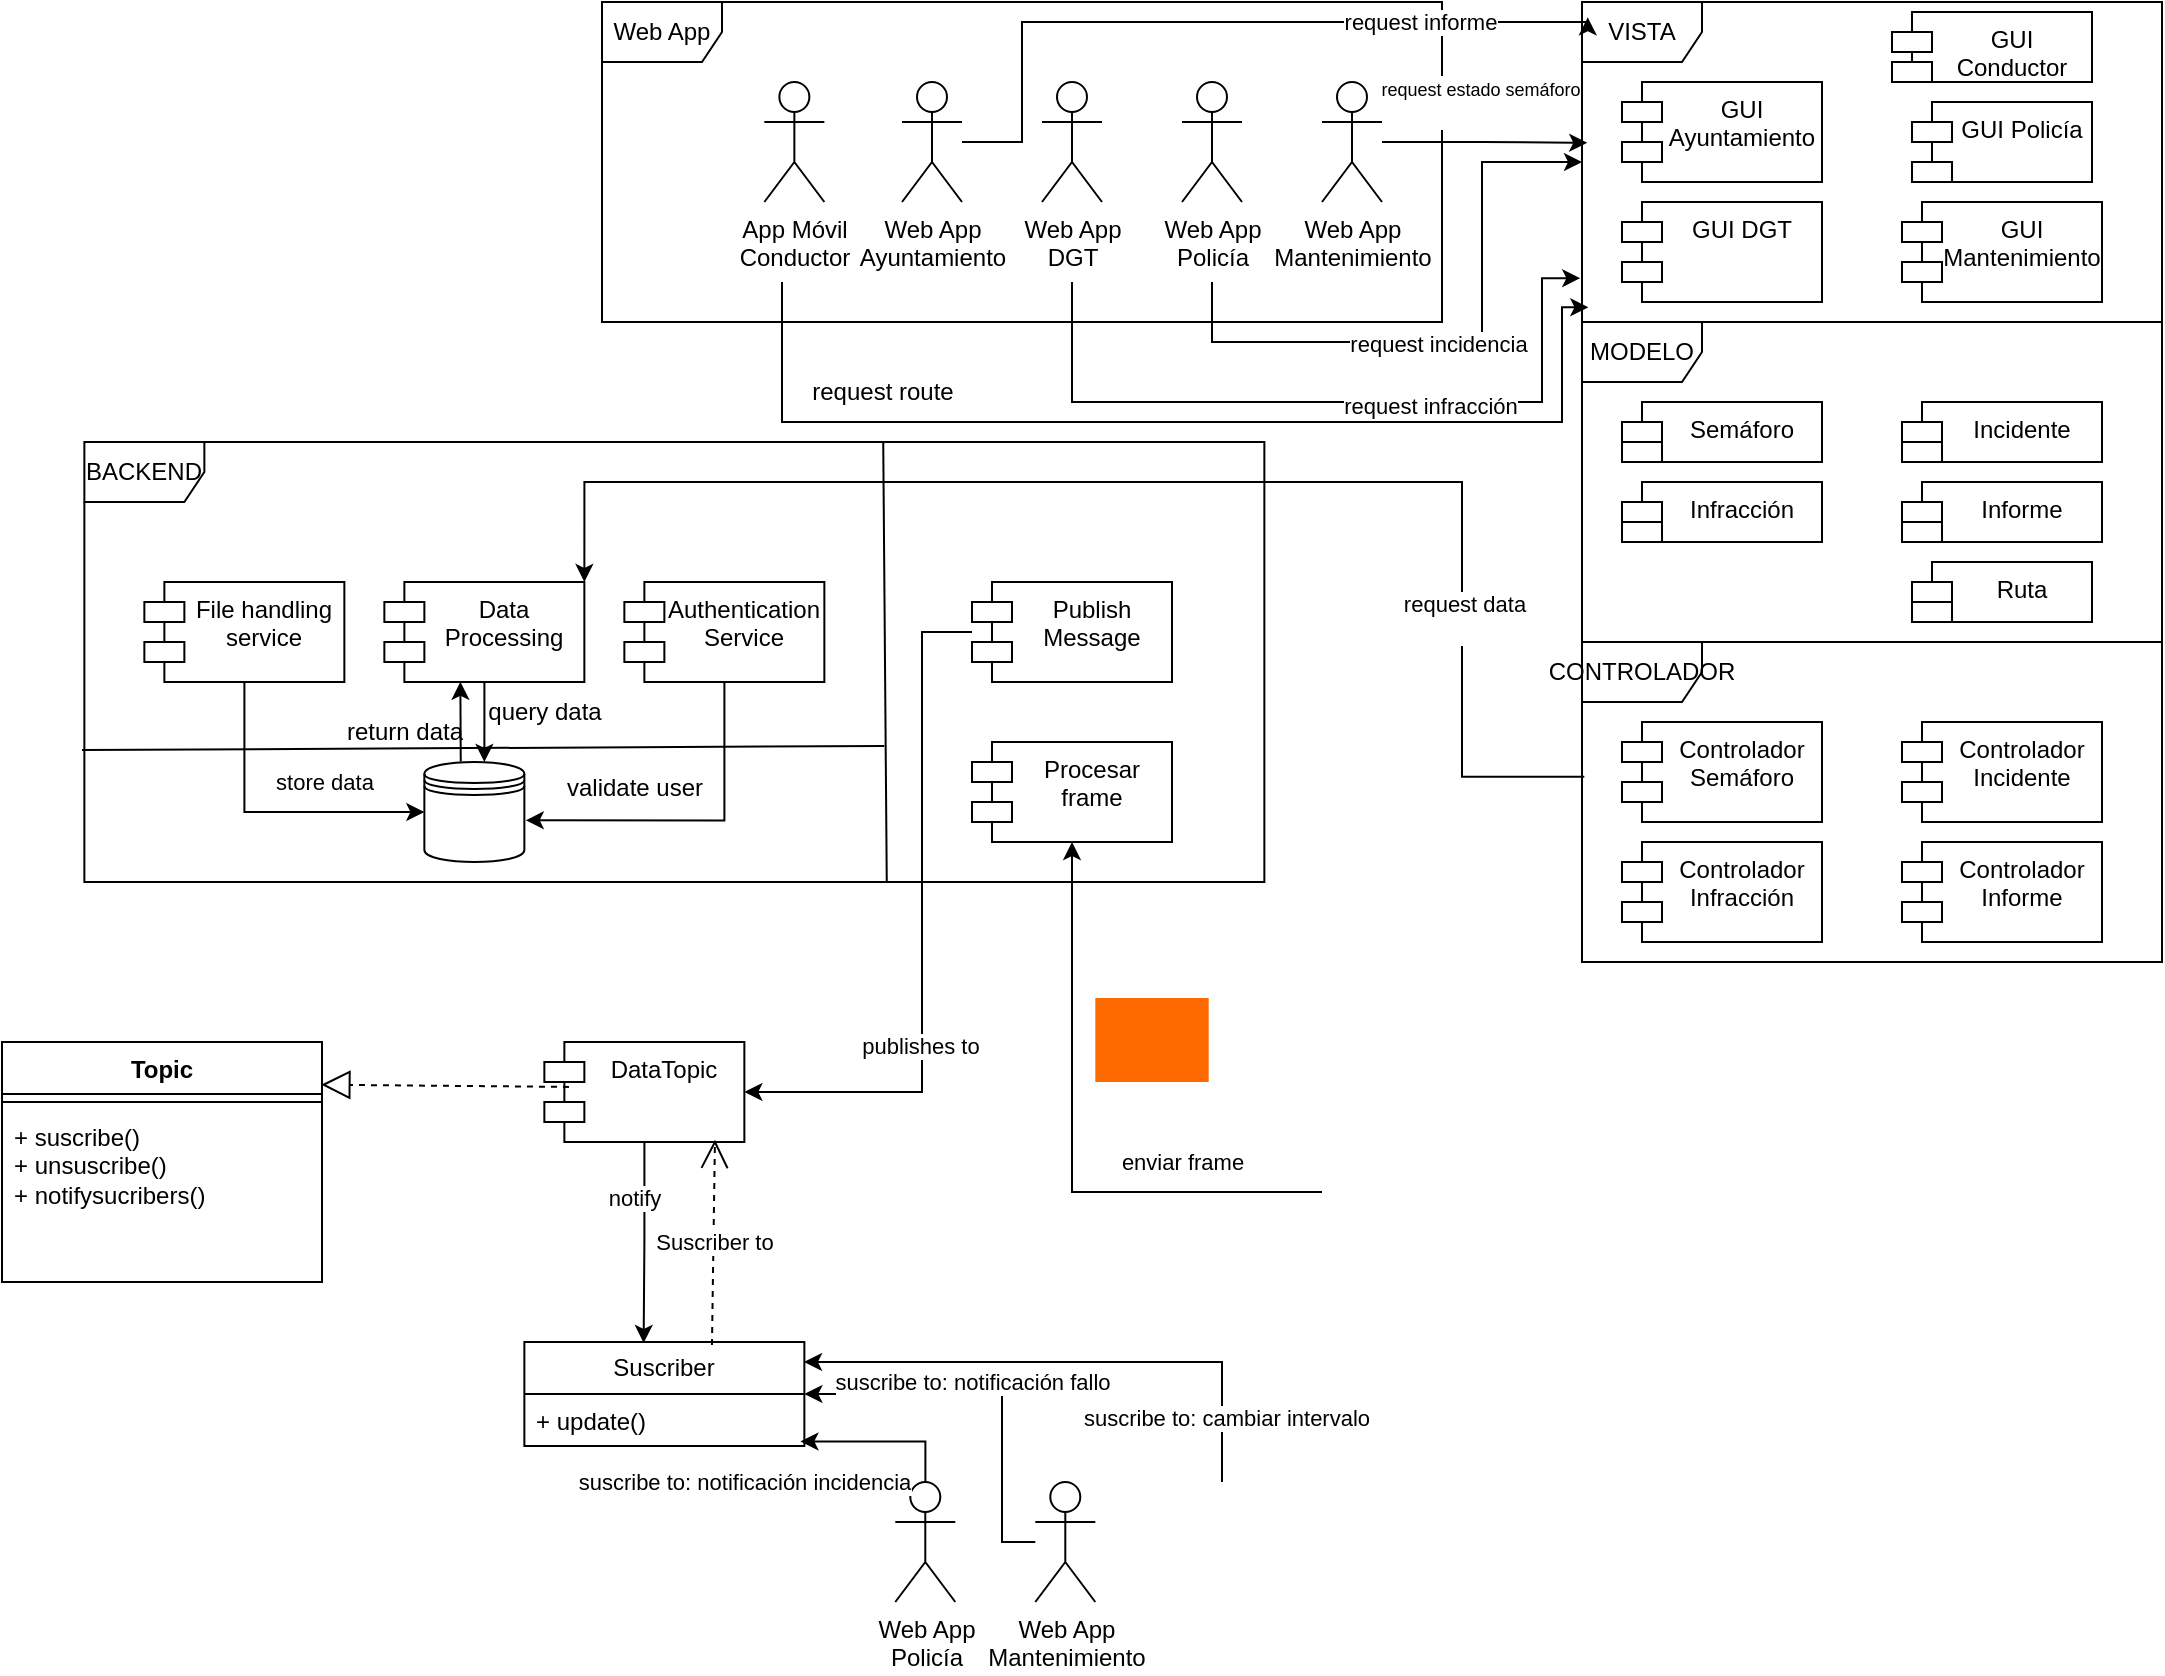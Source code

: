 <mxfile version="26.3.0">
  <diagram name="Página-1" id="xqnQGdiAoh6P3Rl2byHS">
    <mxGraphModel dx="906" dy="490" grid="1" gridSize="10" guides="1" tooltips="1" connect="1" arrows="1" fold="1" page="1" pageScale="1" pageWidth="2339" pageHeight="3300" math="0" shadow="0">
      <root>
        <mxCell id="0" />
        <mxCell id="1" parent="0" />
        <mxCell id="4wHlZmgcgwCyxtwzYmkr-1" value="&lt;div&gt;App Móvil&lt;/div&gt;&lt;div&gt;Conductor&lt;/div&gt;" style="shape=umlActor;verticalLabelPosition=bottom;verticalAlign=top;html=1;outlineConnect=0;" parent="1" vertex="1">
          <mxGeometry x="421.18" y="70" width="30" height="60" as="geometry" />
        </mxCell>
        <mxCell id="4wHlZmgcgwCyxtwzYmkr-2" value="&lt;div&gt;Web App&lt;/div&gt;&lt;div&gt;Mantenimiento&lt;/div&gt;" style="shape=umlActor;verticalLabelPosition=bottom;verticalAlign=top;html=1;outlineConnect=0;" parent="1" vertex="1">
          <mxGeometry x="700" y="70" width="30" height="60" as="geometry" />
        </mxCell>
        <mxCell id="4wHlZmgcgwCyxtwzYmkr-3" value="&lt;div&gt;Web App&lt;/div&gt;&lt;div&gt;DGT&lt;/div&gt;" style="shape=umlActor;verticalLabelPosition=bottom;verticalAlign=top;html=1;outlineConnect=0;" parent="1" vertex="1">
          <mxGeometry x="560" y="70" width="30" height="60" as="geometry" />
        </mxCell>
        <mxCell id="4wHlZmgcgwCyxtwzYmkr-53" style="edgeStyle=orthogonalEdgeStyle;rounded=0;orthogonalLoop=1;jettySize=auto;html=1;" parent="1" target="4wHlZmgcgwCyxtwzYmkr-41" edge="1">
          <mxGeometry relative="1" as="geometry">
            <mxPoint x="645" y="170" as="sourcePoint" />
            <Array as="points">
              <mxPoint x="645" y="200" />
              <mxPoint x="780" y="200" />
              <mxPoint x="780" y="110" />
            </Array>
          </mxGeometry>
        </mxCell>
        <mxCell id="4wHlZmgcgwCyxtwzYmkr-55" value="request incidencia" style="edgeLabel;html=1;align=center;verticalAlign=middle;resizable=0;points=[];" parent="4wHlZmgcgwCyxtwzYmkr-53" vertex="1" connectable="0">
          <mxGeometry x="-0.066" y="-1" relative="1" as="geometry">
            <mxPoint as="offset" />
          </mxGeometry>
        </mxCell>
        <mxCell id="4wHlZmgcgwCyxtwzYmkr-4" value="&lt;div&gt;Web App &lt;br&gt;&lt;/div&gt;&lt;div&gt;Policía&lt;/div&gt;" style="shape=umlActor;verticalLabelPosition=bottom;verticalAlign=top;html=1;outlineConnect=0;" parent="1" vertex="1">
          <mxGeometry x="630" y="70" width="30" height="60" as="geometry" />
        </mxCell>
        <mxCell id="4wHlZmgcgwCyxtwzYmkr-6" value="&lt;div&gt;Web App&lt;/div&gt;&lt;div&gt;Ayuntamiento&lt;/div&gt;" style="shape=umlActor;verticalLabelPosition=bottom;verticalAlign=top;html=1;outlineConnect=0;" parent="1" vertex="1">
          <mxGeometry x="490" y="70" width="30" height="60" as="geometry" />
        </mxCell>
        <mxCell id="4wHlZmgcgwCyxtwzYmkr-12" value="&lt;div&gt;BACKEND&lt;/div&gt;" style="shape=umlFrame;whiteSpace=wrap;html=1;pointerEvents=0;" parent="1" vertex="1">
          <mxGeometry x="81.18" y="250" width="590" height="220" as="geometry" />
        </mxCell>
        <mxCell id="4wHlZmgcgwCyxtwzYmkr-13" value="" style="endArrow=none;html=1;rounded=0;exitX=-0.002;exitY=0.7;exitDx=0;exitDy=0;exitPerimeter=0;" parent="1" source="4wHlZmgcgwCyxtwzYmkr-12" edge="1">
          <mxGeometry width="50" height="50" relative="1" as="geometry">
            <mxPoint x="471.18" y="350" as="sourcePoint" />
            <mxPoint x="481.18" y="402" as="targetPoint" />
          </mxGeometry>
        </mxCell>
        <mxCell id="4wHlZmgcgwCyxtwzYmkr-14" value="" style="endArrow=none;html=1;rounded=0;entryX=0.677;entryY=-0.002;entryDx=0;entryDy=0;entryPerimeter=0;exitX=0.68;exitY=0.998;exitDx=0;exitDy=0;exitPerimeter=0;" parent="1" source="4wHlZmgcgwCyxtwzYmkr-12" target="4wHlZmgcgwCyxtwzYmkr-12" edge="1">
          <mxGeometry width="50" height="50" relative="1" as="geometry">
            <mxPoint x="471.18" y="350" as="sourcePoint" />
            <mxPoint x="521.18" y="300" as="targetPoint" />
          </mxGeometry>
        </mxCell>
        <mxCell id="4wHlZmgcgwCyxtwzYmkr-15" value="" style="shape=datastore;whiteSpace=wrap;html=1;" parent="1" vertex="1">
          <mxGeometry x="251.18" y="410" width="50" height="50" as="geometry" />
        </mxCell>
        <mxCell id="4wHlZmgcgwCyxtwzYmkr-17" value="&lt;div&gt;Web App&lt;/div&gt;" style="shape=umlFrame;whiteSpace=wrap;html=1;pointerEvents=0;" parent="1" vertex="1">
          <mxGeometry x="340" y="30" width="420" height="160" as="geometry" />
        </mxCell>
        <mxCell id="4wHlZmgcgwCyxtwzYmkr-20" value="Data Processing" style="shape=module;align=left;spacingLeft=20;align=center;verticalAlign=top;whiteSpace=wrap;html=1;" parent="1" vertex="1">
          <mxGeometry x="231.18" y="320" width="100" height="50" as="geometry" />
        </mxCell>
        <mxCell id="4wHlZmgcgwCyxtwzYmkr-32" style="edgeStyle=orthogonalEdgeStyle;rounded=0;orthogonalLoop=1;jettySize=auto;html=1;entryX=0;entryY=0.5;entryDx=0;entryDy=0;" parent="1" source="4wHlZmgcgwCyxtwzYmkr-21" target="4wHlZmgcgwCyxtwzYmkr-15" edge="1">
          <mxGeometry relative="1" as="geometry">
            <Array as="points">
              <mxPoint x="161.18" y="435" />
            </Array>
          </mxGeometry>
        </mxCell>
        <mxCell id="4wHlZmgcgwCyxtwzYmkr-33" value="store data" style="edgeLabel;html=1;align=center;verticalAlign=middle;resizable=0;points=[];" parent="4wHlZmgcgwCyxtwzYmkr-32" vertex="1" connectable="0">
          <mxGeometry x="0.032" relative="1" as="geometry">
            <mxPoint x="25" y="-15" as="offset" />
          </mxGeometry>
        </mxCell>
        <mxCell id="4wHlZmgcgwCyxtwzYmkr-21" value="File handling service" style="shape=module;align=left;spacingLeft=20;align=center;verticalAlign=top;whiteSpace=wrap;html=1;" parent="1" vertex="1">
          <mxGeometry x="111.18" y="320" width="100" height="50" as="geometry" />
        </mxCell>
        <mxCell id="4wHlZmgcgwCyxtwzYmkr-22" value="&lt;div&gt;Authentication&lt;/div&gt;&lt;div&gt;Service&lt;/div&gt;" style="shape=module;align=left;spacingLeft=20;align=center;verticalAlign=top;whiteSpace=wrap;html=1;" parent="1" vertex="1">
          <mxGeometry x="351.18" y="320" width="100" height="50" as="geometry" />
        </mxCell>
        <mxCell id="4wHlZmgcgwCyxtwzYmkr-25" style="edgeStyle=orthogonalEdgeStyle;rounded=0;orthogonalLoop=1;jettySize=auto;html=1;entryX=0.011;entryY=0.954;entryDx=0;entryDy=0;entryPerimeter=0;" parent="1" target="4wHlZmgcgwCyxtwzYmkr-41" edge="1">
          <mxGeometry relative="1" as="geometry">
            <mxPoint x="430" y="170" as="sourcePoint" />
            <mxPoint x="320" y="290" as="targetPoint" />
            <Array as="points">
              <mxPoint x="430" y="240" />
              <mxPoint x="820" y="240" />
              <mxPoint x="820" y="183" />
            </Array>
          </mxGeometry>
        </mxCell>
        <mxCell id="4wHlZmgcgwCyxtwzYmkr-29" value="request route" style="text;html=1;align=center;verticalAlign=middle;resizable=0;points=[];autosize=1;strokeColor=none;fillColor=none;" parent="1" vertex="1">
          <mxGeometry x="435" y="210" width="90" height="30" as="geometry" />
        </mxCell>
        <mxCell id="4wHlZmgcgwCyxtwzYmkr-34" style="edgeStyle=orthogonalEdgeStyle;rounded=0;orthogonalLoop=1;jettySize=auto;html=1;" parent="1" source="4wHlZmgcgwCyxtwzYmkr-20" edge="1">
          <mxGeometry relative="1" as="geometry">
            <mxPoint x="281.18" y="410" as="targetPoint" />
          </mxGeometry>
        </mxCell>
        <mxCell id="4wHlZmgcgwCyxtwzYmkr-35" value="query data" style="text;html=1;align=center;verticalAlign=middle;resizable=0;points=[];autosize=1;strokeColor=none;fillColor=none;" parent="1" vertex="1">
          <mxGeometry x="271.18" y="370" width="80" height="30" as="geometry" />
        </mxCell>
        <mxCell id="4wHlZmgcgwCyxtwzYmkr-36" style="edgeStyle=orthogonalEdgeStyle;rounded=0;orthogonalLoop=1;jettySize=auto;html=1;entryX=0.38;entryY=0.998;entryDx=0;entryDy=0;entryPerimeter=0;exitX=0.364;exitY=-0.005;exitDx=0;exitDy=0;exitPerimeter=0;" parent="1" source="4wHlZmgcgwCyxtwzYmkr-15" target="4wHlZmgcgwCyxtwzYmkr-20" edge="1">
          <mxGeometry relative="1" as="geometry" />
        </mxCell>
        <mxCell id="4wHlZmgcgwCyxtwzYmkr-38" value="return data" style="text;html=1;align=center;verticalAlign=middle;resizable=0;points=[];autosize=1;strokeColor=none;fillColor=none;" parent="1" vertex="1">
          <mxGeometry x="201.18" y="380" width="80" height="30" as="geometry" />
        </mxCell>
        <mxCell id="4wHlZmgcgwCyxtwzYmkr-39" style="edgeStyle=orthogonalEdgeStyle;rounded=0;orthogonalLoop=1;jettySize=auto;html=1;entryX=1.014;entryY=0.583;entryDx=0;entryDy=0;entryPerimeter=0;" parent="1" source="4wHlZmgcgwCyxtwzYmkr-22" target="4wHlZmgcgwCyxtwzYmkr-15" edge="1">
          <mxGeometry relative="1" as="geometry">
            <Array as="points">
              <mxPoint x="401.18" y="439" />
            </Array>
          </mxGeometry>
        </mxCell>
        <mxCell id="4wHlZmgcgwCyxtwzYmkr-40" value="&lt;div&gt;validate user&lt;/div&gt;&lt;div&gt;&lt;br&gt;&lt;/div&gt;" style="text;html=1;align=center;verticalAlign=middle;resizable=0;points=[];autosize=1;strokeColor=none;fillColor=none;" parent="1" vertex="1">
          <mxGeometry x="311.18" y="410" width="90" height="40" as="geometry" />
        </mxCell>
        <mxCell id="4wHlZmgcgwCyxtwzYmkr-41" value="VISTA" style="shape=umlFrame;whiteSpace=wrap;html=1;pointerEvents=0;" parent="1" vertex="1">
          <mxGeometry x="830" y="30" width="290" height="160" as="geometry" />
        </mxCell>
        <mxCell id="4wHlZmgcgwCyxtwzYmkr-42" value="MODELO" style="shape=umlFrame;whiteSpace=wrap;html=1;pointerEvents=0;" parent="1" vertex="1">
          <mxGeometry x="830" y="190" width="290" height="160" as="geometry" />
        </mxCell>
        <mxCell id="4wHlZmgcgwCyxtwzYmkr-50" style="edgeStyle=orthogonalEdgeStyle;rounded=0;orthogonalLoop=1;jettySize=auto;html=1;entryX=1;entryY=0;entryDx=0;entryDy=0;exitX=0.004;exitY=0.421;exitDx=0;exitDy=0;exitPerimeter=0;" parent="1" source="4wHlZmgcgwCyxtwzYmkr-43" target="4wHlZmgcgwCyxtwzYmkr-20" edge="1">
          <mxGeometry relative="1" as="geometry">
            <Array as="points">
              <mxPoint x="770" y="417" />
              <mxPoint x="770" y="270" />
              <mxPoint x="331" y="270" />
            </Array>
          </mxGeometry>
        </mxCell>
        <mxCell id="4wHlZmgcgwCyxtwzYmkr-51" value="&lt;div&gt;request data&lt;/div&gt;&lt;div&gt;&lt;br&gt;&lt;/div&gt;" style="edgeLabel;html=1;align=center;verticalAlign=middle;resizable=0;points=[];" parent="4wHlZmgcgwCyxtwzYmkr-50" vertex="1" connectable="0">
          <mxGeometry x="-0.505" y="-1" relative="1" as="geometry">
            <mxPoint y="32" as="offset" />
          </mxGeometry>
        </mxCell>
        <mxCell id="4wHlZmgcgwCyxtwzYmkr-43" value="CONTROLADOR" style="shape=umlFrame;whiteSpace=wrap;html=1;pointerEvents=0;" parent="1" vertex="1">
          <mxGeometry x="830" y="350" width="290" height="160" as="geometry" />
        </mxCell>
        <mxCell id="4wHlZmgcgwCyxtwzYmkr-44" value="GUI Ayuntamiento" style="shape=module;align=left;spacingLeft=20;align=center;verticalAlign=top;whiteSpace=wrap;html=1;" parent="1" vertex="1">
          <mxGeometry x="850" y="70" width="100" height="50" as="geometry" />
        </mxCell>
        <mxCell id="4wHlZmgcgwCyxtwzYmkr-45" value="GUI Policía" style="shape=module;align=left;spacingLeft=20;align=center;verticalAlign=top;whiteSpace=wrap;html=1;" parent="1" vertex="1">
          <mxGeometry x="995" y="80" width="90" height="40" as="geometry" />
        </mxCell>
        <mxCell id="4wHlZmgcgwCyxtwzYmkr-46" value="GUI DGT" style="shape=module;align=left;spacingLeft=20;align=center;verticalAlign=top;whiteSpace=wrap;html=1;" parent="1" vertex="1">
          <mxGeometry x="850" y="130" width="100" height="50" as="geometry" />
        </mxCell>
        <mxCell id="4wHlZmgcgwCyxtwzYmkr-47" value="&lt;div&gt;GUI Mantenimiento&lt;/div&gt;" style="shape=module;align=left;spacingLeft=20;align=center;verticalAlign=top;whiteSpace=wrap;html=1;" parent="1" vertex="1">
          <mxGeometry x="990" y="130" width="100" height="50" as="geometry" />
        </mxCell>
        <mxCell id="4wHlZmgcgwCyxtwzYmkr-49" style="edgeStyle=orthogonalEdgeStyle;rounded=0;orthogonalLoop=1;jettySize=auto;html=1;entryX=0.009;entryY=0.44;entryDx=0;entryDy=0;entryPerimeter=0;" parent="1" source="4wHlZmgcgwCyxtwzYmkr-2" target="4wHlZmgcgwCyxtwzYmkr-41" edge="1">
          <mxGeometry relative="1" as="geometry" />
        </mxCell>
        <mxCell id="4wHlZmgcgwCyxtwzYmkr-52" value="&lt;div&gt;&lt;font style=&quot;font-size: 9px;&quot;&gt;request estado semáforo&lt;/font&gt;&lt;/div&gt;&lt;div&gt;&lt;font style=&quot;font-size: 9px;&quot;&gt;&lt;br&gt;&lt;/font&gt;&lt;/div&gt;" style="edgeLabel;html=1;align=center;verticalAlign=middle;resizable=0;points=[];" parent="4wHlZmgcgwCyxtwzYmkr-49" vertex="1" connectable="0">
          <mxGeometry x="-0.19" relative="1" as="geometry">
            <mxPoint x="7" y="-20" as="offset" />
          </mxGeometry>
        </mxCell>
        <mxCell id="4wHlZmgcgwCyxtwzYmkr-56" style="edgeStyle=orthogonalEdgeStyle;rounded=0;orthogonalLoop=1;jettySize=auto;html=1;entryX=-0.003;entryY=0.863;entryDx=0;entryDy=0;entryPerimeter=0;" parent="1" target="4wHlZmgcgwCyxtwzYmkr-41" edge="1">
          <mxGeometry relative="1" as="geometry">
            <mxPoint x="575" y="170" as="sourcePoint" />
            <Array as="points">
              <mxPoint x="575" y="230" />
              <mxPoint x="810" y="230" />
              <mxPoint x="810" y="168" />
            </Array>
          </mxGeometry>
        </mxCell>
        <mxCell id="4wHlZmgcgwCyxtwzYmkr-57" value="request infracción" style="edgeLabel;html=1;align=center;verticalAlign=middle;resizable=0;points=[];" parent="4wHlZmgcgwCyxtwzYmkr-56" vertex="1" connectable="0">
          <mxGeometry x="0.269" y="-2" relative="1" as="geometry">
            <mxPoint as="offset" />
          </mxGeometry>
        </mxCell>
        <mxCell id="4wHlZmgcgwCyxtwzYmkr-58" style="edgeStyle=orthogonalEdgeStyle;rounded=0;orthogonalLoop=1;jettySize=auto;html=1;entryX=0.01;entryY=0.048;entryDx=0;entryDy=0;entryPerimeter=0;" parent="1" source="4wHlZmgcgwCyxtwzYmkr-6" target="4wHlZmgcgwCyxtwzYmkr-41" edge="1">
          <mxGeometry relative="1" as="geometry">
            <Array as="points">
              <mxPoint x="550" y="100" />
              <mxPoint x="550" y="40" />
              <mxPoint x="833" y="40" />
            </Array>
          </mxGeometry>
        </mxCell>
        <mxCell id="4wHlZmgcgwCyxtwzYmkr-59" value="request informe" style="edgeLabel;html=1;align=center;verticalAlign=middle;resizable=0;points=[];" parent="4wHlZmgcgwCyxtwzYmkr-58" vertex="1" connectable="0">
          <mxGeometry x="0.54" relative="1" as="geometry">
            <mxPoint as="offset" />
          </mxGeometry>
        </mxCell>
        <mxCell id="4wHlZmgcgwCyxtwzYmkr-60" value="Semáforo" style="shape=module;align=left;spacingLeft=20;align=center;verticalAlign=top;whiteSpace=wrap;html=1;" parent="1" vertex="1">
          <mxGeometry x="850" y="230" width="100" height="30" as="geometry" />
        </mxCell>
        <mxCell id="4wHlZmgcgwCyxtwzYmkr-61" value="Incidente" style="shape=module;align=left;spacingLeft=20;align=center;verticalAlign=top;whiteSpace=wrap;html=1;" parent="1" vertex="1">
          <mxGeometry x="990" y="230" width="100" height="30" as="geometry" />
        </mxCell>
        <mxCell id="4wHlZmgcgwCyxtwzYmkr-62" value="Infracción" style="shape=module;align=left;spacingLeft=20;align=center;verticalAlign=top;whiteSpace=wrap;html=1;" parent="1" vertex="1">
          <mxGeometry x="850" y="270" width="100" height="30" as="geometry" />
        </mxCell>
        <mxCell id="4wHlZmgcgwCyxtwzYmkr-63" value="Informe" style="shape=module;align=left;spacingLeft=20;align=center;verticalAlign=top;whiteSpace=wrap;html=1;" parent="1" vertex="1">
          <mxGeometry x="990" y="270" width="100" height="30" as="geometry" />
        </mxCell>
        <mxCell id="4wHlZmgcgwCyxtwzYmkr-64" value="&lt;div&gt;Controlador&lt;/div&gt;&lt;div&gt;Semáforo&lt;/div&gt;" style="shape=module;align=left;spacingLeft=20;align=center;verticalAlign=top;whiteSpace=wrap;html=1;" parent="1" vertex="1">
          <mxGeometry x="850" y="390" width="100" height="50" as="geometry" />
        </mxCell>
        <mxCell id="4wHlZmgcgwCyxtwzYmkr-65" value="&lt;div&gt;Controlador&lt;/div&gt;&lt;div&gt;Incidente&lt;/div&gt;" style="shape=module;align=left;spacingLeft=20;align=center;verticalAlign=top;whiteSpace=wrap;html=1;" parent="1" vertex="1">
          <mxGeometry x="990" y="390" width="100" height="50" as="geometry" />
        </mxCell>
        <mxCell id="4wHlZmgcgwCyxtwzYmkr-66" value="Controlador&lt;div&gt;Infracción&lt;/div&gt;" style="shape=module;align=left;spacingLeft=20;align=center;verticalAlign=top;whiteSpace=wrap;html=1;" parent="1" vertex="1">
          <mxGeometry x="850" y="450" width="100" height="50" as="geometry" />
        </mxCell>
        <mxCell id="4wHlZmgcgwCyxtwzYmkr-67" value="&lt;div&gt;Controlador&lt;/div&gt;&lt;div&gt;Informe&lt;/div&gt;" style="shape=module;align=left;spacingLeft=20;align=center;verticalAlign=top;whiteSpace=wrap;html=1;" parent="1" vertex="1">
          <mxGeometry x="990" y="450" width="100" height="50" as="geometry" />
        </mxCell>
        <mxCell id="4wHlZmgcgwCyxtwzYmkr-72" style="edgeStyle=orthogonalEdgeStyle;rounded=0;orthogonalLoop=1;jettySize=auto;html=1;" parent="1" source="4wHlZmgcgwCyxtwzYmkr-68" target="4wHlZmgcgwCyxtwzYmkr-71" edge="1">
          <mxGeometry relative="1" as="geometry" />
        </mxCell>
        <mxCell id="4wHlZmgcgwCyxtwzYmkr-74" value="enviar frame" style="edgeLabel;html=1;align=center;verticalAlign=middle;resizable=0;points=[];" parent="4wHlZmgcgwCyxtwzYmkr-72" vertex="1" connectable="0">
          <mxGeometry x="-0.458" y="-3" relative="1" as="geometry">
            <mxPoint x="11" y="-12" as="offset" />
          </mxGeometry>
        </mxCell>
        <mxCell id="4wHlZmgcgwCyxtwzYmkr-68" value="" style="shape=image;html=1;verticalAlign=top;verticalLabelPosition=bottom;labelBackgroundColor=#ffffff;imageAspect=0;aspect=fixed;image=https://cdn1.iconfinder.com/data/icons/DarkGlass_Reworked/128x128/apps/daemons.png" parent="1" vertex="1">
          <mxGeometry x="700" y="570" width="110" height="110" as="geometry" />
        </mxCell>
        <mxCell id="4wHlZmgcgwCyxtwzYmkr-71" value="Procesar frame" style="shape=module;align=left;spacingLeft=20;align=center;verticalAlign=top;whiteSpace=wrap;html=1;" parent="1" vertex="1">
          <mxGeometry x="525" y="400" width="100" height="50" as="geometry" />
        </mxCell>
        <mxCell id="4wHlZmgcgwCyxtwzYmkr-73" value="" style="points=[];aspect=fixed;html=1;align=center;shadow=0;dashed=0;fillColor=#FF6A00;strokeColor=none;shape=mxgraph.alibaba_cloud.kafka;" parent="1" vertex="1">
          <mxGeometry x="586.65" y="528" width="56.7" height="42" as="geometry" />
        </mxCell>
        <mxCell id="4wHlZmgcgwCyxtwzYmkr-77" value="DataTopic" style="shape=module;align=left;spacingLeft=20;align=center;verticalAlign=top;whiteSpace=wrap;html=1;" parent="1" vertex="1">
          <mxGeometry x="311.18" y="550" width="100" height="50" as="geometry" />
        </mxCell>
        <mxCell id="4wHlZmgcgwCyxtwzYmkr-79" style="edgeStyle=orthogonalEdgeStyle;rounded=0;orthogonalLoop=1;jettySize=auto;html=1;entryX=1;entryY=0.5;entryDx=0;entryDy=0;" parent="1" source="4wHlZmgcgwCyxtwzYmkr-78" target="4wHlZmgcgwCyxtwzYmkr-77" edge="1">
          <mxGeometry relative="1" as="geometry">
            <Array as="points">
              <mxPoint x="500" y="345" />
              <mxPoint x="500" y="575" />
            </Array>
          </mxGeometry>
        </mxCell>
        <mxCell id="4wHlZmgcgwCyxtwzYmkr-80" value="publishes to" style="edgeLabel;html=1;align=center;verticalAlign=middle;resizable=0;points=[];" parent="4wHlZmgcgwCyxtwzYmkr-79" vertex="1" connectable="0">
          <mxGeometry x="0.348" y="-1" relative="1" as="geometry">
            <mxPoint as="offset" />
          </mxGeometry>
        </mxCell>
        <mxCell id="4wHlZmgcgwCyxtwzYmkr-78" value="Publish Message" style="shape=module;align=left;spacingLeft=20;align=center;verticalAlign=top;whiteSpace=wrap;html=1;" parent="1" vertex="1">
          <mxGeometry x="525" y="320" width="100" height="50" as="geometry" />
        </mxCell>
        <mxCell id="4wHlZmgcgwCyxtwzYmkr-82" value="Topic" style="swimlane;fontStyle=1;align=center;verticalAlign=top;childLayout=stackLayout;horizontal=1;startSize=26;horizontalStack=0;resizeParent=1;resizeParentMax=0;resizeLast=0;collapsible=1;marginBottom=0;whiteSpace=wrap;html=1;" parent="1" vertex="1">
          <mxGeometry x="40" y="550" width="160" height="120" as="geometry" />
        </mxCell>
        <mxCell id="4wHlZmgcgwCyxtwzYmkr-84" value="" style="line;strokeWidth=1;fillColor=none;align=left;verticalAlign=middle;spacingTop=-1;spacingLeft=3;spacingRight=3;rotatable=0;labelPosition=right;points=[];portConstraint=eastwest;strokeColor=inherit;" parent="4wHlZmgcgwCyxtwzYmkr-82" vertex="1">
          <mxGeometry y="26" width="160" height="8" as="geometry" />
        </mxCell>
        <mxCell id="4wHlZmgcgwCyxtwzYmkr-85" value="&lt;div&gt;+ suscribe()&lt;/div&gt;&lt;div&gt;+ unsuscribe()&lt;/div&gt;&lt;div&gt;+ notifysucribers()&lt;/div&gt;" style="text;strokeColor=none;fillColor=none;align=left;verticalAlign=top;spacingLeft=4;spacingRight=4;overflow=hidden;rotatable=0;points=[[0,0.5],[1,0.5]];portConstraint=eastwest;whiteSpace=wrap;html=1;" parent="4wHlZmgcgwCyxtwzYmkr-82" vertex="1">
          <mxGeometry y="34" width="160" height="86" as="geometry" />
        </mxCell>
        <mxCell id="4wHlZmgcgwCyxtwzYmkr-87" value="" style="endArrow=block;dashed=1;endFill=0;endSize=12;html=1;rounded=0;exitX=0.123;exitY=0.449;exitDx=0;exitDy=0;exitPerimeter=0;entryX=0.998;entryY=0.178;entryDx=0;entryDy=0;entryPerimeter=0;" parent="1" source="4wHlZmgcgwCyxtwzYmkr-77" target="4wHlZmgcgwCyxtwzYmkr-82" edge="1">
          <mxGeometry width="160" relative="1" as="geometry">
            <mxPoint x="630" y="430" as="sourcePoint" />
            <mxPoint x="210" y="571" as="targetPoint" />
          </mxGeometry>
        </mxCell>
        <mxCell id="4wHlZmgcgwCyxtwzYmkr-88" value="Suscriber" style="swimlane;fontStyle=0;childLayout=stackLayout;horizontal=1;startSize=26;fillColor=none;horizontalStack=0;resizeParent=1;resizeParentMax=0;resizeLast=0;collapsible=1;marginBottom=0;whiteSpace=wrap;html=1;" parent="1" vertex="1">
          <mxGeometry x="301.18" y="700" width="140" height="52" as="geometry" />
        </mxCell>
        <mxCell id="4wHlZmgcgwCyxtwzYmkr-89" value="+ update()" style="text;strokeColor=none;fillColor=none;align=left;verticalAlign=top;spacingLeft=4;spacingRight=4;overflow=hidden;rotatable=0;points=[[0,0.5],[1,0.5]];portConstraint=eastwest;whiteSpace=wrap;html=1;" parent="4wHlZmgcgwCyxtwzYmkr-88" vertex="1">
          <mxGeometry y="26" width="140" height="26" as="geometry" />
        </mxCell>
        <mxCell id="4wHlZmgcgwCyxtwzYmkr-92" style="edgeStyle=orthogonalEdgeStyle;rounded=0;orthogonalLoop=1;jettySize=auto;html=1;entryX=0.426;entryY=0.009;entryDx=0;entryDy=0;entryPerimeter=0;" parent="1" source="4wHlZmgcgwCyxtwzYmkr-77" target="4wHlZmgcgwCyxtwzYmkr-88" edge="1">
          <mxGeometry relative="1" as="geometry" />
        </mxCell>
        <mxCell id="4wHlZmgcgwCyxtwzYmkr-93" value="notify" style="edgeLabel;html=1;align=center;verticalAlign=middle;resizable=0;points=[];" parent="4wHlZmgcgwCyxtwzYmkr-92" vertex="1" connectable="0">
          <mxGeometry x="-0.081" y="-5" relative="1" as="geometry">
            <mxPoint y="-19" as="offset" />
          </mxGeometry>
        </mxCell>
        <mxCell id="4wHlZmgcgwCyxtwzYmkr-94" value="Suscriber to" style="endArrow=open;endSize=12;dashed=1;html=1;rounded=0;exitX=0.67;exitY=0.029;exitDx=0;exitDy=0;entryX=0.853;entryY=0.978;entryDx=0;entryDy=0;entryPerimeter=0;exitPerimeter=0;" parent="1" source="4wHlZmgcgwCyxtwzYmkr-88" target="4wHlZmgcgwCyxtwzYmkr-77" edge="1">
          <mxGeometry width="160" relative="1" as="geometry">
            <mxPoint x="630" y="430" as="sourcePoint" />
            <mxPoint x="790" y="430" as="targetPoint" />
          </mxGeometry>
        </mxCell>
        <mxCell id="4wHlZmgcgwCyxtwzYmkr-101" style="edgeStyle=orthogonalEdgeStyle;rounded=0;orthogonalLoop=1;jettySize=auto;html=1;entryX=1;entryY=0.5;entryDx=0;entryDy=0;" parent="1" source="4wHlZmgcgwCyxtwzYmkr-96" target="4wHlZmgcgwCyxtwzYmkr-88" edge="1">
          <mxGeometry relative="1" as="geometry">
            <Array as="points">
              <mxPoint x="540" y="800" />
              <mxPoint x="540" y="726" />
            </Array>
          </mxGeometry>
        </mxCell>
        <mxCell id="4wHlZmgcgwCyxtwzYmkr-104" value="suscribe to: notificación fallo" style="edgeLabel;html=1;align=center;verticalAlign=middle;resizable=0;points=[];" parent="4wHlZmgcgwCyxtwzYmkr-101" vertex="1" connectable="0">
          <mxGeometry x="0.571" y="-4" relative="1" as="geometry">
            <mxPoint x="43" y="-2" as="offset" />
          </mxGeometry>
        </mxCell>
        <mxCell id="4wHlZmgcgwCyxtwzYmkr-96" value="&lt;div&gt;Web App&lt;/div&gt;&lt;div&gt;Mantenimiento&lt;/div&gt;" style="shape=umlActor;verticalLabelPosition=bottom;verticalAlign=top;html=1;outlineConnect=0;" parent="1" vertex="1">
          <mxGeometry x="556.65" y="770" width="30" height="60" as="geometry" />
        </mxCell>
        <mxCell id="4wHlZmgcgwCyxtwzYmkr-97" value="&lt;div&gt;Web App &lt;br&gt;&lt;/div&gt;&lt;div&gt;Policía&lt;/div&gt;" style="shape=umlActor;verticalLabelPosition=bottom;verticalAlign=top;html=1;outlineConnect=0;" parent="1" vertex="1">
          <mxGeometry x="486.65" y="770" width="30" height="60" as="geometry" />
        </mxCell>
        <mxCell id="4wHlZmgcgwCyxtwzYmkr-102" style="edgeStyle=orthogonalEdgeStyle;rounded=0;orthogonalLoop=1;jettySize=auto;html=1;" parent="1" source="4wHlZmgcgwCyxtwzYmkr-98" edge="1">
          <mxGeometry relative="1" as="geometry">
            <mxPoint x="441" y="710" as="targetPoint" />
            <Array as="points">
              <mxPoint x="650" y="710" />
              <mxPoint x="441" y="710" />
            </Array>
          </mxGeometry>
        </mxCell>
        <mxCell id="4wHlZmgcgwCyxtwzYmkr-103" value="suscribe to: cambiar intervalo" style="edgeLabel;html=1;align=center;verticalAlign=middle;resizable=0;points=[];" parent="4wHlZmgcgwCyxtwzYmkr-102" vertex="1" connectable="0">
          <mxGeometry x="-0.758" y="-2" relative="1" as="geometry">
            <mxPoint as="offset" />
          </mxGeometry>
        </mxCell>
        <mxCell id="4wHlZmgcgwCyxtwzYmkr-98" value="" style="shape=image;html=1;verticalAlign=top;verticalLabelPosition=bottom;labelBackgroundColor=#ffffff;imageAspect=0;aspect=fixed;image=https://cdn1.iconfinder.com/data/icons/DarkGlass_Reworked/128x128/apps/daemons.png" parent="1" vertex="1">
          <mxGeometry x="620" y="770" width="70" height="70" as="geometry" />
        </mxCell>
        <mxCell id="4wHlZmgcgwCyxtwzYmkr-99" style="edgeStyle=orthogonalEdgeStyle;rounded=0;orthogonalLoop=1;jettySize=auto;html=1;entryX=0.986;entryY=0.912;entryDx=0;entryDy=0;entryPerimeter=0;" parent="1" source="4wHlZmgcgwCyxtwzYmkr-97" target="4wHlZmgcgwCyxtwzYmkr-89" edge="1">
          <mxGeometry relative="1" as="geometry" />
        </mxCell>
        <mxCell id="4wHlZmgcgwCyxtwzYmkr-105" value="suscribe to: notificación incidencia" style="edgeLabel;html=1;align=center;verticalAlign=middle;resizable=0;points=[];" parent="4wHlZmgcgwCyxtwzYmkr-99" vertex="1" connectable="0">
          <mxGeometry x="0.108" y="1" relative="1" as="geometry">
            <mxPoint x="-65" y="19" as="offset" />
          </mxGeometry>
        </mxCell>
        <mxCell id="YrrwhNrvwluKm04051fN-1" value="&lt;div&gt;GUI Conductor&lt;/div&gt;&lt;div&gt;&lt;br&gt;&lt;/div&gt;" style="shape=module;align=left;spacingLeft=20;align=center;verticalAlign=top;whiteSpace=wrap;html=1;" vertex="1" parent="1">
          <mxGeometry x="985" y="35" width="100" height="35" as="geometry" />
        </mxCell>
        <mxCell id="YrrwhNrvwluKm04051fN-3" value="Ruta" style="shape=module;align=left;spacingLeft=20;align=center;verticalAlign=top;whiteSpace=wrap;html=1;" vertex="1" parent="1">
          <mxGeometry x="995" y="310" width="90" height="30" as="geometry" />
        </mxCell>
      </root>
    </mxGraphModel>
  </diagram>
</mxfile>
